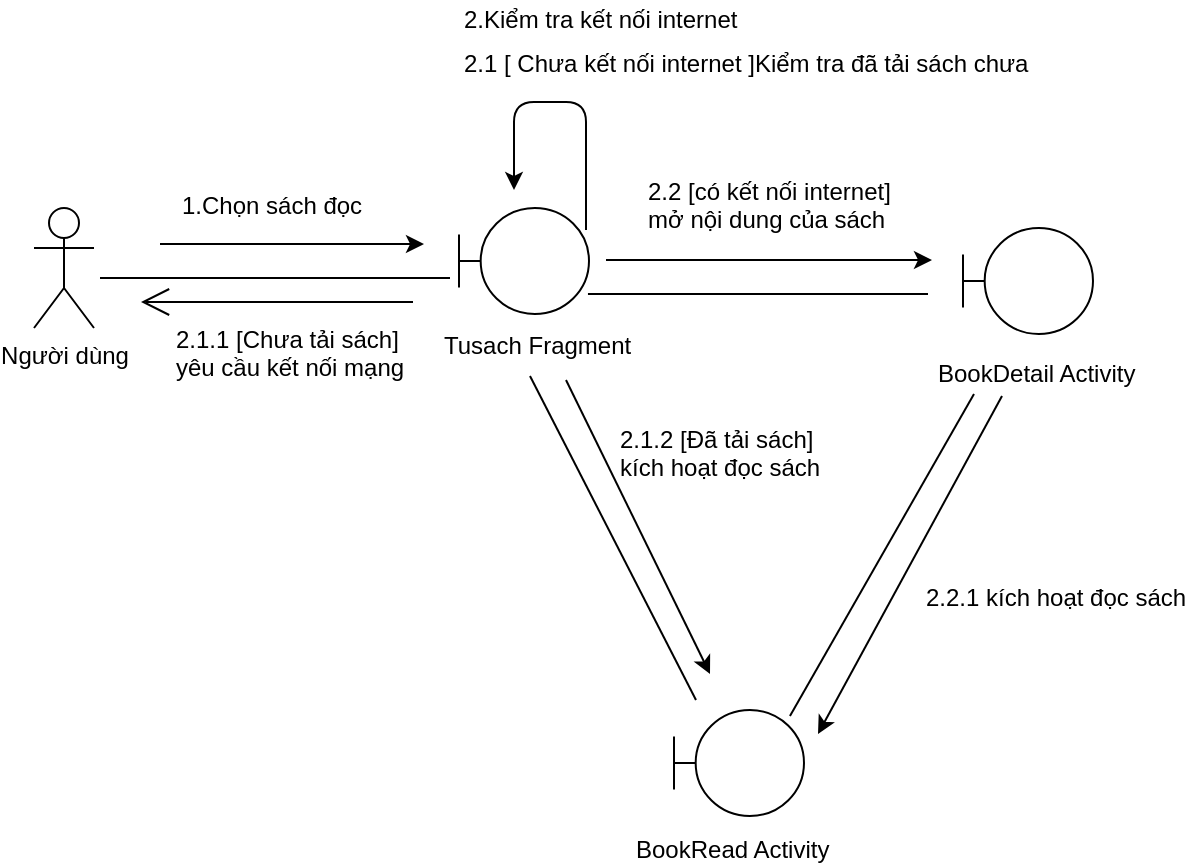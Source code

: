 <mxfile version="10.7.5" type="device"><diagram id="qOrnTIai9sQJMWXyVrwI" name="Page-1"><mxGraphModel dx="824" dy="896" grid="0" gridSize="10" guides="1" tooltips="1" connect="1" arrows="1" fold="1" page="0" pageScale="1" pageWidth="850" pageHeight="1100" math="0" shadow="0"><root><mxCell id="0"/><mxCell id="1" parent="0"/><mxCell id="myyx46NdjIxzeG8gpPn3-1" value="Người dùng" style="shape=umlActor;verticalLabelPosition=bottom;labelBackgroundColor=#ffffff;verticalAlign=top;html=1;outlineConnect=0;" vertex="1" parent="1"><mxGeometry x="139" y="22" width="30" height="60" as="geometry"/></mxCell><mxCell id="myyx46NdjIxzeG8gpPn3-2" value="" style="shape=umlBoundary;whiteSpace=wrap;html=1;strokeColor=#000000;" vertex="1" parent="1"><mxGeometry x="351.5" y="22" width="65" height="53" as="geometry"/></mxCell><mxCell id="myyx46NdjIxzeG8gpPn3-3" value="Tusach Fragment" style="text;html=1;resizable=0;points=[];autosize=1;align=left;verticalAlign=top;spacingTop=-4;" vertex="1" parent="1"><mxGeometry x="342" y="80.5" width="104" height="14" as="geometry"/></mxCell><mxCell id="myyx46NdjIxzeG8gpPn3-12" value="" style="shape=umlBoundary;whiteSpace=wrap;html=1;strokeColor=#000000;" vertex="1" parent="1"><mxGeometry x="603.5" y="32" width="65" height="53" as="geometry"/></mxCell><mxCell id="myyx46NdjIxzeG8gpPn3-13" value="BookDetail Activity" style="text;html=1;resizable=0;points=[];autosize=1;align=left;verticalAlign=top;spacingTop=-4;" vertex="1" parent="1"><mxGeometry x="588.5" y="95" width="109" height="14" as="geometry"/></mxCell><mxCell id="myyx46NdjIxzeG8gpPn3-14" value="" style="shape=umlBoundary;whiteSpace=wrap;html=1;strokeColor=#000000;" vertex="1" parent="1"><mxGeometry x="459" y="273" width="65" height="53" as="geometry"/></mxCell><mxCell id="myyx46NdjIxzeG8gpPn3-15" value="BookRead Activity" style="text;html=1;resizable=0;points=[];autosize=1;align=left;verticalAlign=top;spacingTop=-4;" vertex="1" parent="1"><mxGeometry x="438" y="333" width="107" height="14" as="geometry"/></mxCell><mxCell id="myyx46NdjIxzeG8gpPn3-46" value="" style="endArrow=none;html=1;" edge="1" parent="1"><mxGeometry width="50" height="50" relative="1" as="geometry"><mxPoint x="172" y="57" as="sourcePoint"/><mxPoint x="347" y="57" as="targetPoint"/></mxGeometry></mxCell><mxCell id="myyx46NdjIxzeG8gpPn3-47" value="" style="endArrow=none;html=1;exitX=0.992;exitY=0.811;exitDx=0;exitDy=0;exitPerimeter=0;" edge="1" parent="1" source="myyx46NdjIxzeG8gpPn3-2"><mxGeometry width="50" height="50" relative="1" as="geometry"><mxPoint x="468" y="80" as="sourcePoint"/><mxPoint x="586" y="65" as="targetPoint"/></mxGeometry></mxCell><mxCell id="myyx46NdjIxzeG8gpPn3-48" value="" style="endArrow=none;html=1;exitX=0.892;exitY=0.057;exitDx=0;exitDy=0;exitPerimeter=0;" edge="1" parent="1" source="myyx46NdjIxzeG8gpPn3-14"><mxGeometry width="50" height="50" relative="1" as="geometry"><mxPoint x="512" y="195" as="sourcePoint"/><mxPoint x="609" y="115" as="targetPoint"/></mxGeometry></mxCell><mxCell id="myyx46NdjIxzeG8gpPn3-49" value="" style="endArrow=classic;html=1;" edge="1" parent="1"><mxGeometry width="50" height="50" relative="1" as="geometry"><mxPoint x="202" y="40" as="sourcePoint"/><mxPoint x="334" y="40" as="targetPoint"/></mxGeometry></mxCell><mxCell id="myyx46NdjIxzeG8gpPn3-50" value="" style="endArrow=classic;html=1;" edge="1" parent="1"><mxGeometry width="50" height="50" relative="1" as="geometry"><mxPoint x="425" y="48" as="sourcePoint"/><mxPoint x="588" y="48" as="targetPoint"/></mxGeometry></mxCell><mxCell id="myyx46NdjIxzeG8gpPn3-51" value="" style="endArrow=classic;html=1;" edge="1" parent="1"><mxGeometry width="50" height="50" relative="1" as="geometry"><mxPoint x="623" y="116" as="sourcePoint"/><mxPoint x="531" y="285" as="targetPoint"/></mxGeometry></mxCell><mxCell id="myyx46NdjIxzeG8gpPn3-55" value="" style="endArrow=open;endFill=1;endSize=12;html=1;" edge="1" parent="1"><mxGeometry width="160" relative="1" as="geometry"><mxPoint x="328.5" y="69" as="sourcePoint"/><mxPoint x="192.5" y="69" as="targetPoint"/></mxGeometry></mxCell><mxCell id="myyx46NdjIxzeG8gpPn3-56" value="1.Chọn sách đọc" style="text;html=1;resizable=0;points=[];autosize=1;align=left;verticalAlign=top;spacingTop=-4;" vertex="1" parent="1"><mxGeometry x="210.5" y="10.5" width="100" height="14" as="geometry"/></mxCell><mxCell id="myyx46NdjIxzeG8gpPn3-57" value="" style="endArrow=classic;html=1;exitX=0.977;exitY=0.208;exitDx=0;exitDy=0;exitPerimeter=0;" edge="1" parent="1" source="myyx46NdjIxzeG8gpPn3-2"><mxGeometry width="50" height="50" relative="1" as="geometry"><mxPoint x="426" y="-6" as="sourcePoint"/><mxPoint x="379" y="13" as="targetPoint"/><Array as="points"><mxPoint x="415" y="-31"/><mxPoint x="379" y="-31"/></Array></mxGeometry></mxCell><mxCell id="myyx46NdjIxzeG8gpPn3-58" value="2.Kiểm tra kết nối internet" style="text;html=1;resizable=0;points=[];autosize=1;align=left;verticalAlign=top;spacingTop=-4;" vertex="1" parent="1"><mxGeometry x="351.5" y="-82" width="147" height="14" as="geometry"/></mxCell><mxCell id="myyx46NdjIxzeG8gpPn3-60" value="2.1 [ Chưa kết nối internet ]Kiểm tra đã tải sách chưa" style="text;html=1;resizable=0;points=[];autosize=1;align=left;verticalAlign=top;spacingTop=-4;" vertex="1" parent="1"><mxGeometry x="351.5" y="-60" width="292" height="14" as="geometry"/></mxCell><mxCell id="myyx46NdjIxzeG8gpPn3-62" value="" style="endArrow=none;html=1;" edge="1" parent="1"><mxGeometry width="50" height="50" relative="1" as="geometry"><mxPoint x="470" y="268" as="sourcePoint"/><mxPoint x="387" y="106" as="targetPoint"/></mxGeometry></mxCell><mxCell id="myyx46NdjIxzeG8gpPn3-63" value="" style="endArrow=classic;html=1;" edge="1" parent="1"><mxGeometry width="50" height="50" relative="1" as="geometry"><mxPoint x="405" y="108" as="sourcePoint"/><mxPoint x="477" y="255" as="targetPoint"/></mxGeometry></mxCell><mxCell id="myyx46NdjIxzeG8gpPn3-64" value="2.2 [có kết nối internet] &lt;br&gt;mở nội dung của sách" style="text;html=1;resizable=0;points=[];autosize=1;align=left;verticalAlign=top;spacingTop=-4;" vertex="1" parent="1"><mxGeometry x="444" y="3.5" width="135" height="28" as="geometry"/></mxCell><mxCell id="myyx46NdjIxzeG8gpPn3-65" value="2.2.1 kích hoạt đọc sách" style="text;html=1;resizable=0;points=[];autosize=1;align=left;verticalAlign=top;spacingTop=-4;" vertex="1" parent="1"><mxGeometry x="583" y="207" width="140" height="14" as="geometry"/></mxCell><mxCell id="myyx46NdjIxzeG8gpPn3-66" value="2.1.1 [Chưa tải sách]&lt;br&gt;yêu cầu kết nối mạng&lt;br&gt;" style="text;html=1;resizable=0;points=[];autosize=1;align=left;verticalAlign=top;spacingTop=-4;" vertex="1" parent="1"><mxGeometry x="208" y="78" width="124" height="28" as="geometry"/></mxCell><mxCell id="myyx46NdjIxzeG8gpPn3-67" value="2.1.2 [Đã tải sách]&lt;br&gt;kích hoạt đọc sách&lt;br&gt;&lt;br&gt;" style="text;html=1;resizable=0;points=[];autosize=1;align=left;verticalAlign=top;spacingTop=-4;" vertex="1" parent="1"><mxGeometry x="430" y="128" width="110" height="42" as="geometry"/></mxCell></root></mxGraphModel></diagram></mxfile>